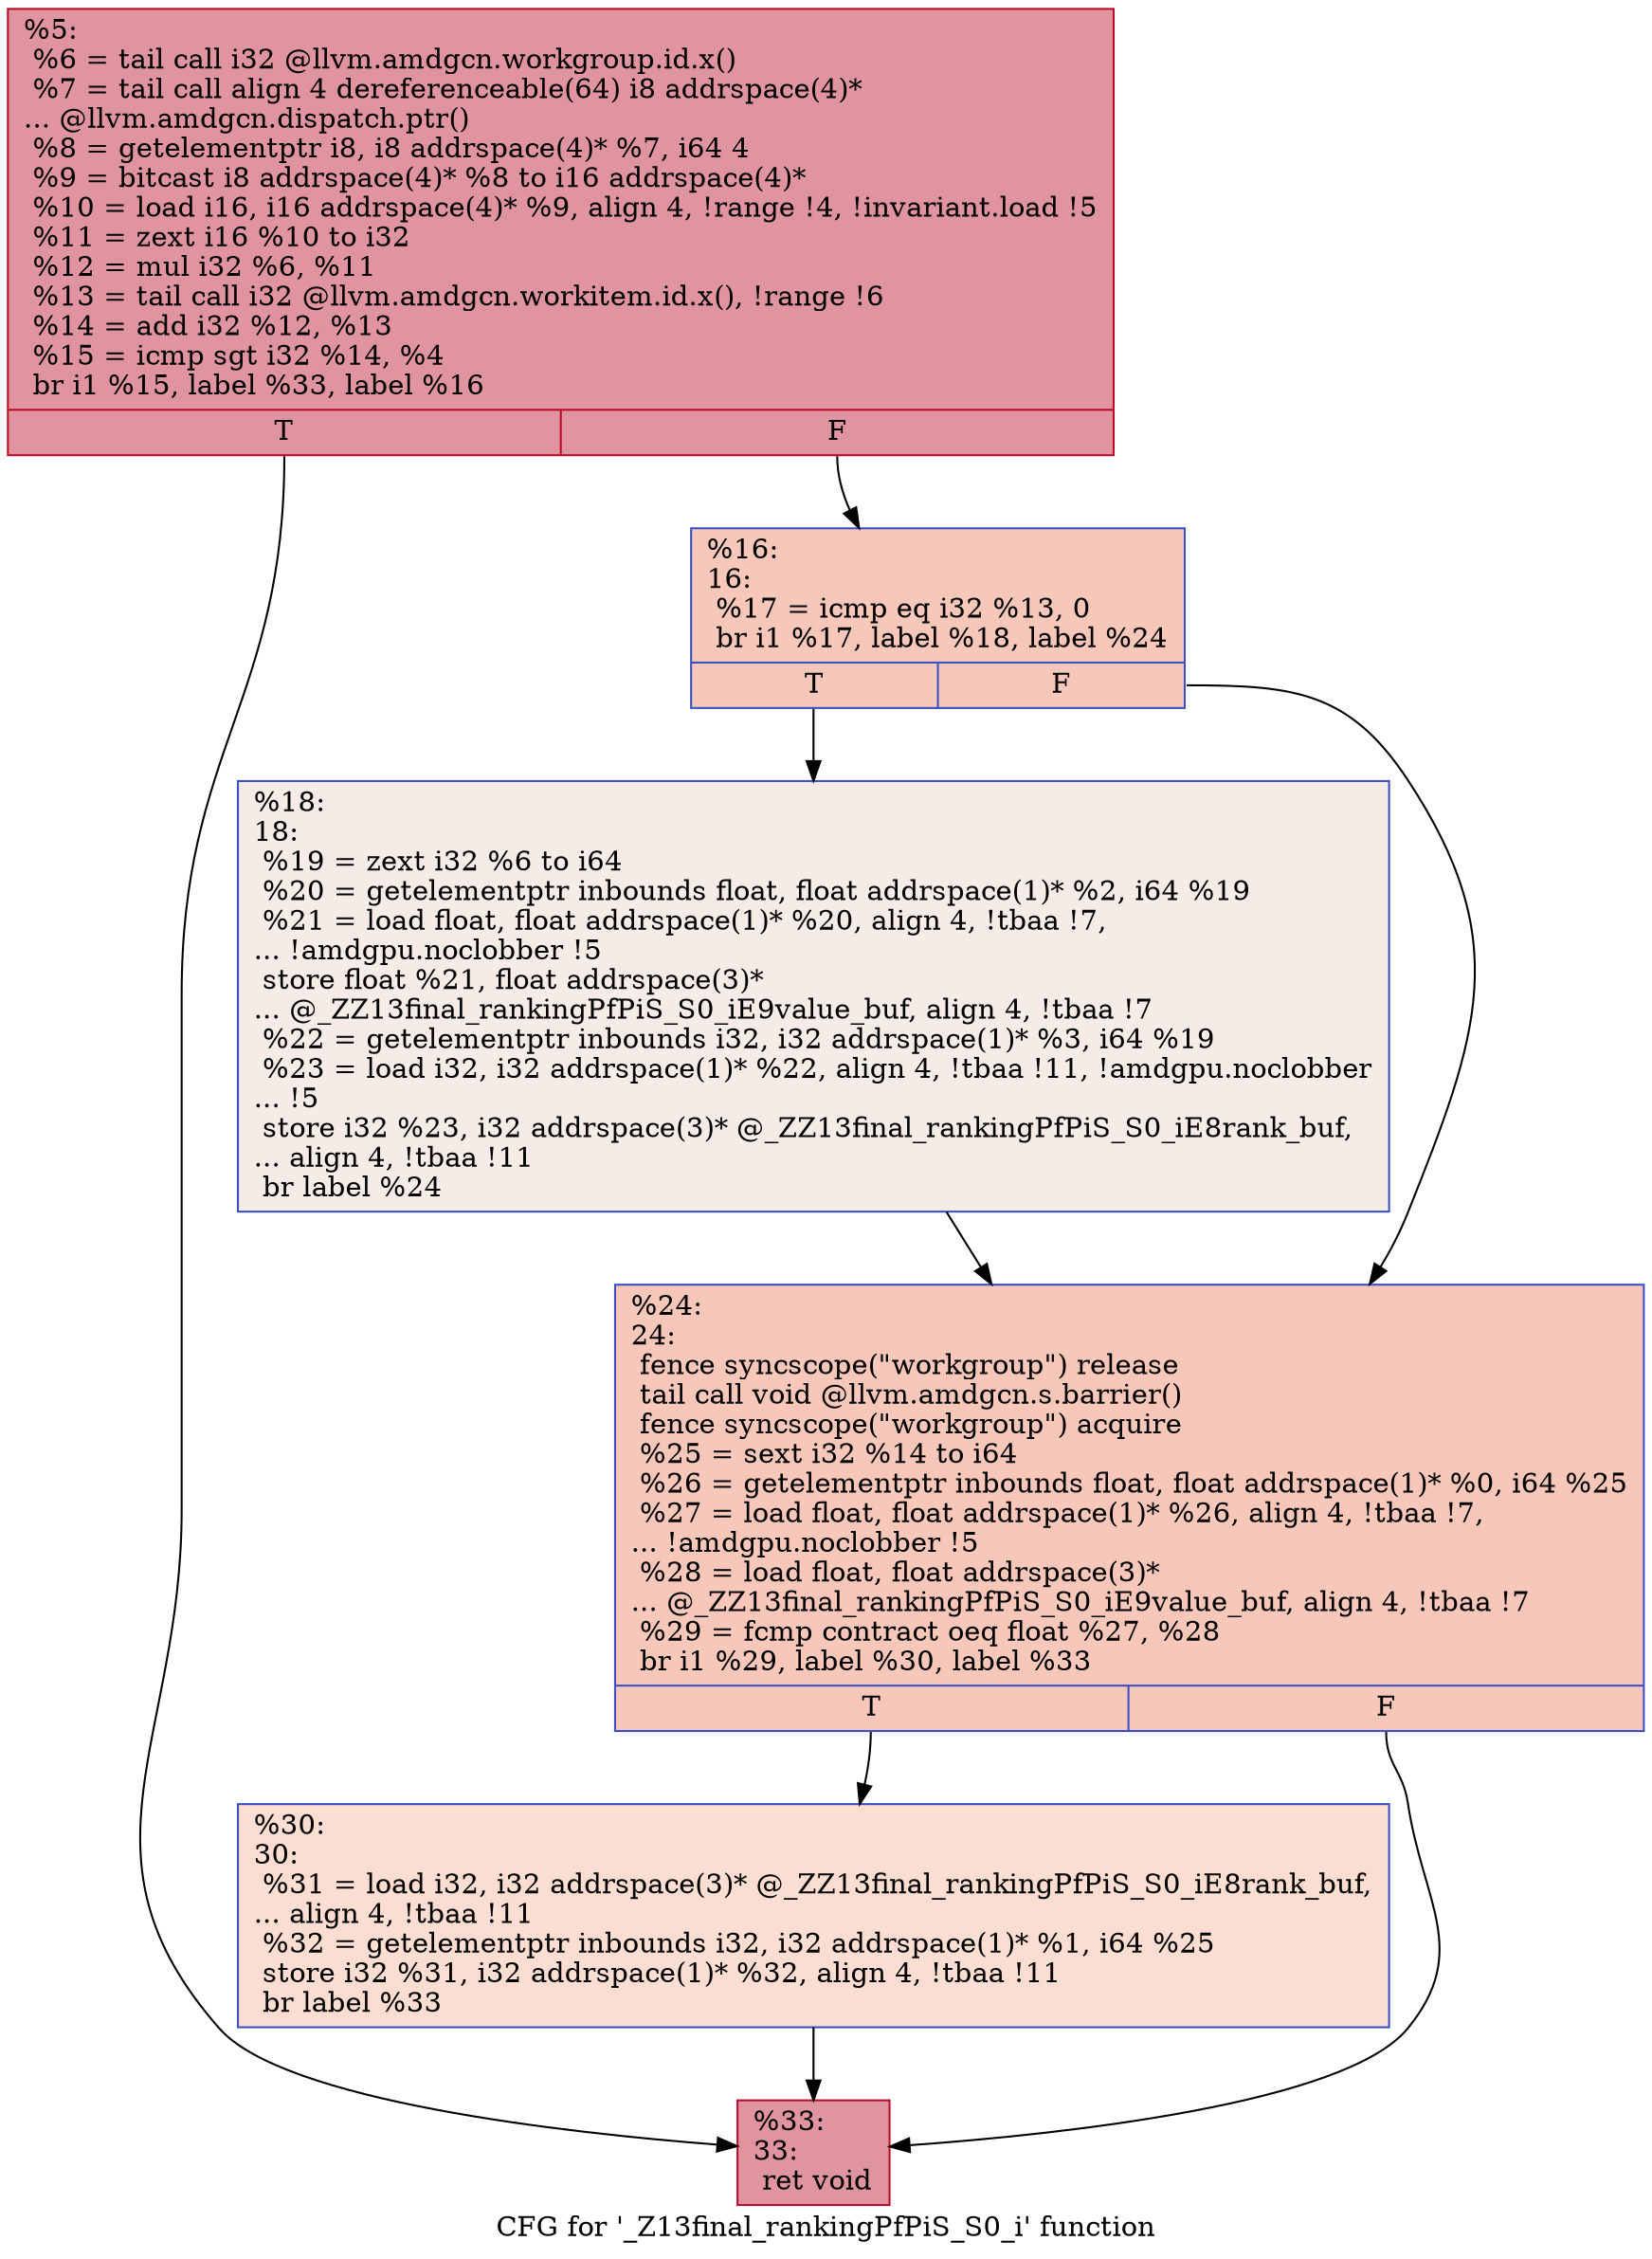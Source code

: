 digraph "CFG for '_Z13final_rankingPfPiS_S0_i' function" {
	label="CFG for '_Z13final_rankingPfPiS_S0_i' function";

	Node0x5012c90 [shape=record,color="#b70d28ff", style=filled, fillcolor="#b70d2870",label="{%5:\l  %6 = tail call i32 @llvm.amdgcn.workgroup.id.x()\l  %7 = tail call align 4 dereferenceable(64) i8 addrspace(4)*\l... @llvm.amdgcn.dispatch.ptr()\l  %8 = getelementptr i8, i8 addrspace(4)* %7, i64 4\l  %9 = bitcast i8 addrspace(4)* %8 to i16 addrspace(4)*\l  %10 = load i16, i16 addrspace(4)* %9, align 4, !range !4, !invariant.load !5\l  %11 = zext i16 %10 to i32\l  %12 = mul i32 %6, %11\l  %13 = tail call i32 @llvm.amdgcn.workitem.id.x(), !range !6\l  %14 = add i32 %12, %13\l  %15 = icmp sgt i32 %14, %4\l  br i1 %15, label %33, label %16\l|{<s0>T|<s1>F}}"];
	Node0x5012c90:s0 -> Node0x5014b50;
	Node0x5012c90:s1 -> Node0x5014be0;
	Node0x5014be0 [shape=record,color="#3d50c3ff", style=filled, fillcolor="#ec7f6370",label="{%16:\l16:                                               \l  %17 = icmp eq i32 %13, 0\l  br i1 %17, label %18, label %24\l|{<s0>T|<s1>F}}"];
	Node0x5014be0:s0 -> Node0x5014e30;
	Node0x5014be0:s1 -> Node0x5014e80;
	Node0x5014e30 [shape=record,color="#3d50c3ff", style=filled, fillcolor="#ead5c970",label="{%18:\l18:                                               \l  %19 = zext i32 %6 to i64\l  %20 = getelementptr inbounds float, float addrspace(1)* %2, i64 %19\l  %21 = load float, float addrspace(1)* %20, align 4, !tbaa !7,\l... !amdgpu.noclobber !5\l  store float %21, float addrspace(3)*\l... @_ZZ13final_rankingPfPiS_S0_iE9value_buf, align 4, !tbaa !7\l  %22 = getelementptr inbounds i32, i32 addrspace(1)* %3, i64 %19\l  %23 = load i32, i32 addrspace(1)* %22, align 4, !tbaa !11, !amdgpu.noclobber\l... !5\l  store i32 %23, i32 addrspace(3)* @_ZZ13final_rankingPfPiS_S0_iE8rank_buf,\l... align 4, !tbaa !11\l  br label %24\l}"];
	Node0x5014e30 -> Node0x5014e80;
	Node0x5014e80 [shape=record,color="#3d50c3ff", style=filled, fillcolor="#ec7f6370",label="{%24:\l24:                                               \l  fence syncscope(\"workgroup\") release\l  tail call void @llvm.amdgcn.s.barrier()\l  fence syncscope(\"workgroup\") acquire\l  %25 = sext i32 %14 to i64\l  %26 = getelementptr inbounds float, float addrspace(1)* %0, i64 %25\l  %27 = load float, float addrspace(1)* %26, align 4, !tbaa !7,\l... !amdgpu.noclobber !5\l  %28 = load float, float addrspace(3)*\l... @_ZZ13final_rankingPfPiS_S0_iE9value_buf, align 4, !tbaa !7\l  %29 = fcmp contract oeq float %27, %28\l  br i1 %29, label %30, label %33\l|{<s0>T|<s1>F}}"];
	Node0x5014e80:s0 -> Node0x5016e60;
	Node0x5014e80:s1 -> Node0x5014b50;
	Node0x5016e60 [shape=record,color="#3d50c3ff", style=filled, fillcolor="#f7b39670",label="{%30:\l30:                                               \l  %31 = load i32, i32 addrspace(3)* @_ZZ13final_rankingPfPiS_S0_iE8rank_buf,\l... align 4, !tbaa !11\l  %32 = getelementptr inbounds i32, i32 addrspace(1)* %1, i64 %25\l  store i32 %31, i32 addrspace(1)* %32, align 4, !tbaa !11\l  br label %33\l}"];
	Node0x5016e60 -> Node0x5014b50;
	Node0x5014b50 [shape=record,color="#b70d28ff", style=filled, fillcolor="#b70d2870",label="{%33:\l33:                                               \l  ret void\l}"];
}
